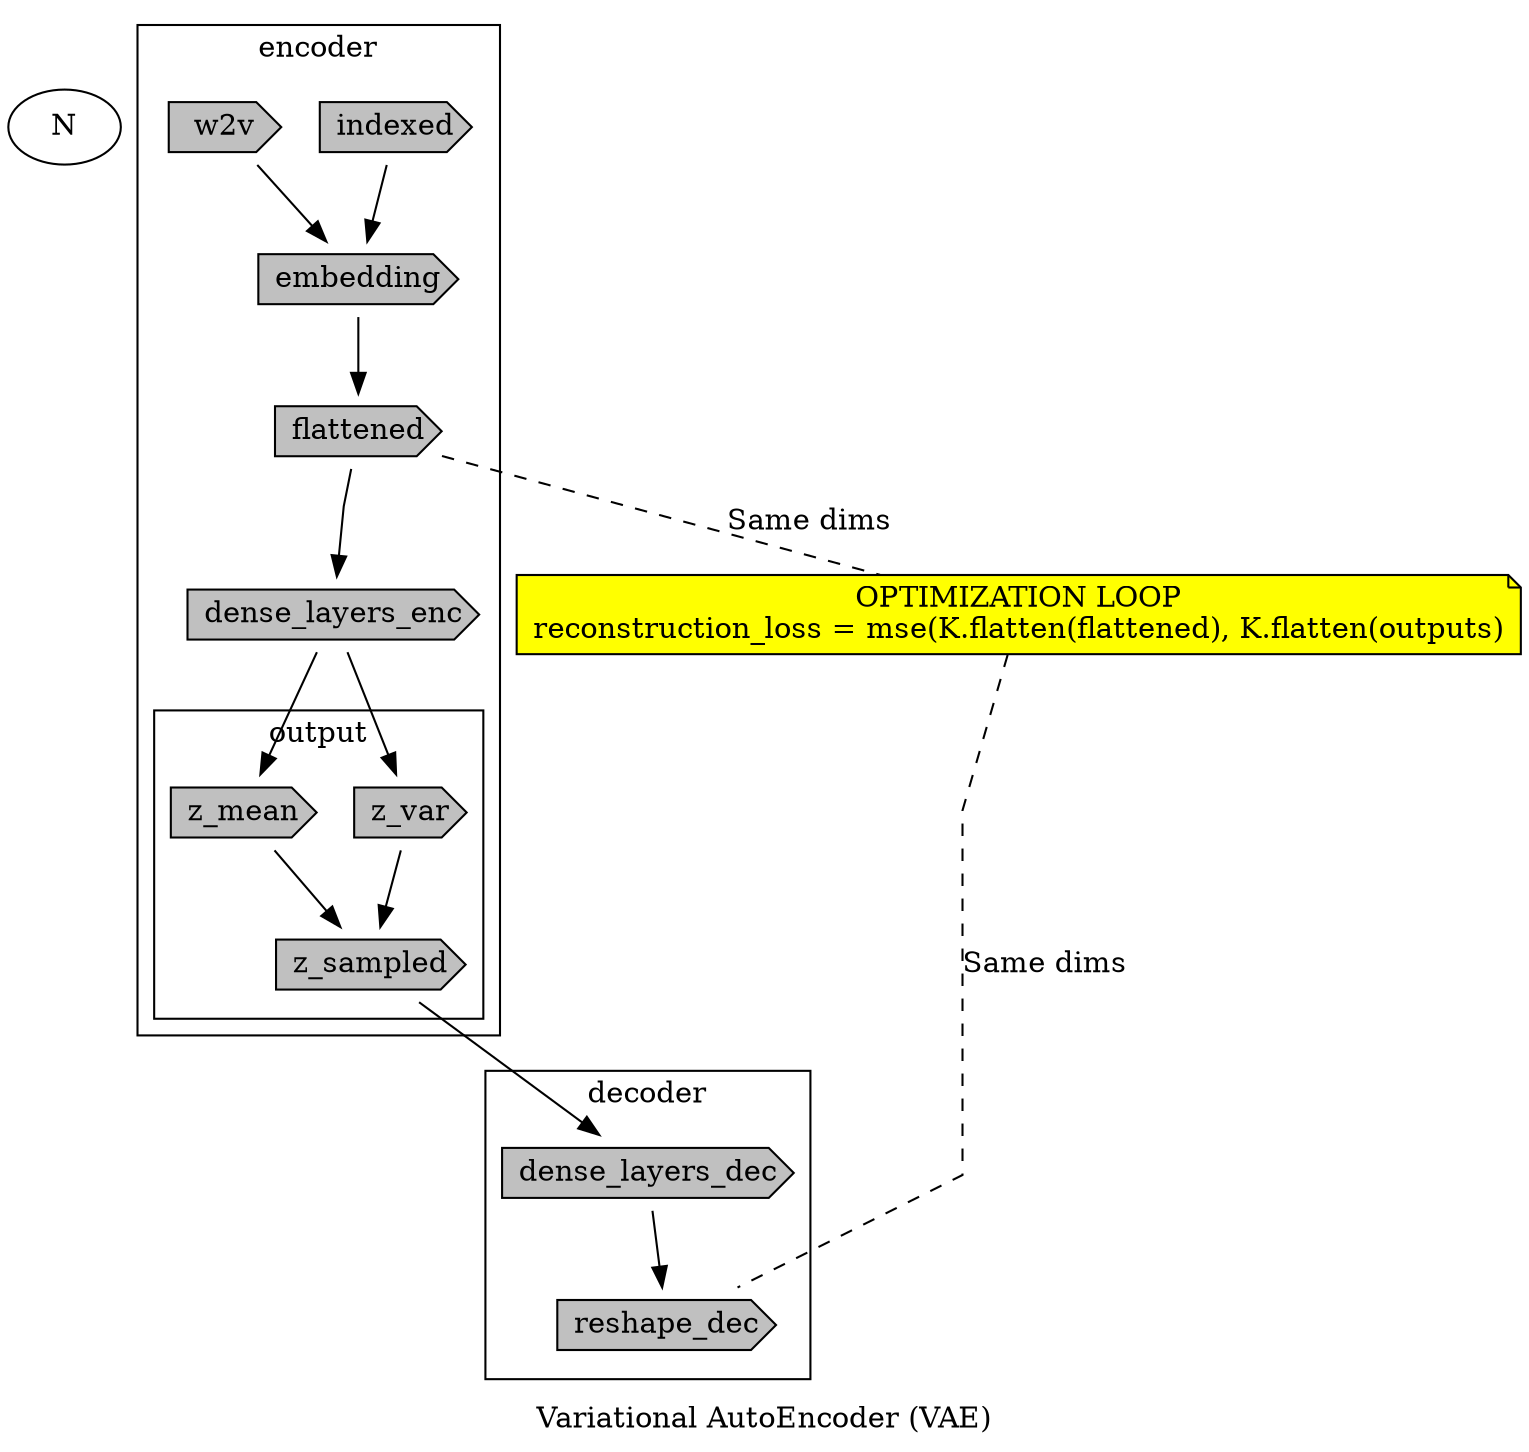 digraph G {
label="Variational AutoEncoder (VAE)"N
splines=polyline
node [shape=cds style=filled fillcolor=gray]

subgraph cluster_enc {
    subgraph cluster_enc {
        label = output
        color = black
        z_mean; z_var; z_sampled
    }

    label = encoder
    color = black
    {indexed w2v} -> embedding -> flattened -> dense_layers_enc -> {z_mean z_var} -> z_sampled

}

subgraph cluster_dec {
    label = decoder
    color = black
    dense_layers_dec -> reshape_dec
}

label01 [label="OPTIMIZATION LOOP\nreconstruction_loss = mse(K.flatten(flattened), K.flatten(outputs)" shape=note style=filled fillcolor=yellow]

flattened -> label01 -> reshape_dec [arrowhead=none style=dashed label="Same dims"]

z_sampled -> dense_layers_dec

}
